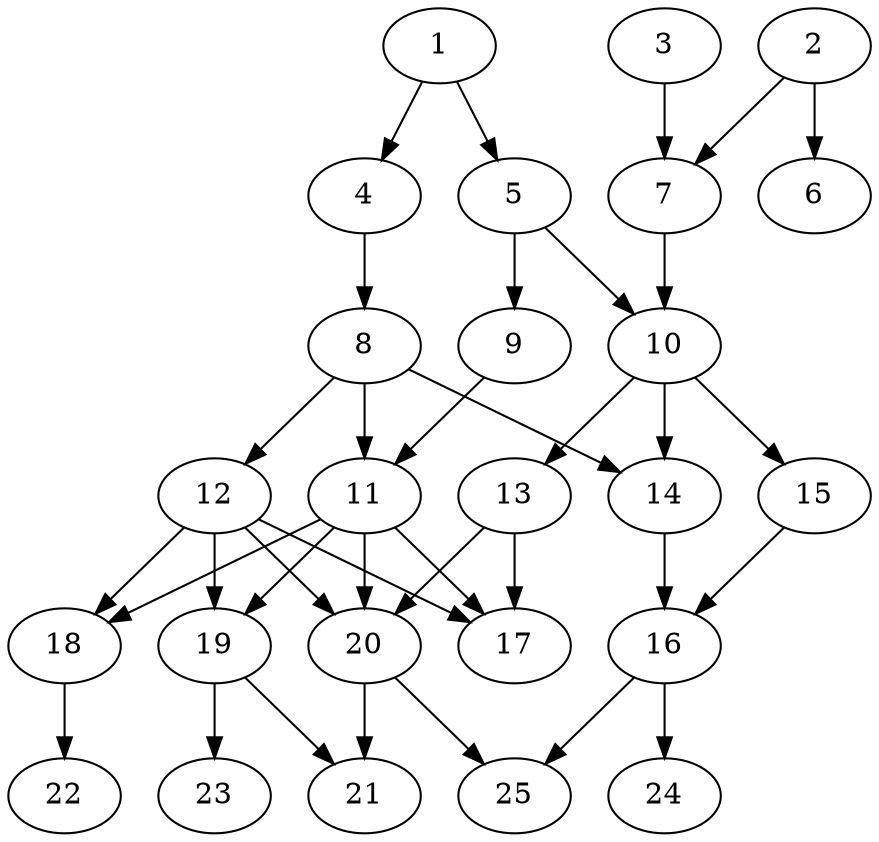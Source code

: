 // DAG automatically generated by daggen at Thu Oct  3 14:00:40 2019
// ./daggen --dot -n 25 --ccr 0.4 --fat 0.5 --regular 0.5 --density 0.5 --mindata 5242880 --maxdata 52428800 
digraph G {
  1 [size="32424960", alpha="0.13", expect_size="12969984"] 
  1 -> 4 [size ="12969984"]
  1 -> 5 [size ="12969984"]
  2 [size="51322880", alpha="0.08", expect_size="20529152"] 
  2 -> 6 [size ="20529152"]
  2 -> 7 [size ="20529152"]
  3 [size="107906560", alpha="0.14", expect_size="43162624"] 
  3 -> 7 [size ="43162624"]
  4 [size="86236160", alpha="0.17", expect_size="34494464"] 
  4 -> 8 [size ="34494464"]
  5 [size="81815040", alpha="0.08", expect_size="32726016"] 
  5 -> 9 [size ="32726016"]
  5 -> 10 [size ="32726016"]
  6 [size="71303680", alpha="0.02", expect_size="28521472"] 
  7 [size="129088000", alpha="0.04", expect_size="51635200"] 
  7 -> 10 [size ="51635200"]
  8 [size="125283840", alpha="0.16", expect_size="50113536"] 
  8 -> 11 [size ="50113536"]
  8 -> 12 [size ="50113536"]
  8 -> 14 [size ="50113536"]
  9 [size="40512000", alpha="0.07", expect_size="16204800"] 
  9 -> 11 [size ="16204800"]
  10 [size="86289920", alpha="0.03", expect_size="34515968"] 
  10 -> 13 [size ="34515968"]
  10 -> 14 [size ="34515968"]
  10 -> 15 [size ="34515968"]
  11 [size="70492160", alpha="0.05", expect_size="28196864"] 
  11 -> 17 [size ="28196864"]
  11 -> 18 [size ="28196864"]
  11 -> 19 [size ="28196864"]
  11 -> 20 [size ="28196864"]
  12 [size="31539200", alpha="0.06", expect_size="12615680"] 
  12 -> 17 [size ="12615680"]
  12 -> 18 [size ="12615680"]
  12 -> 19 [size ="12615680"]
  12 -> 20 [size ="12615680"]
  13 [size="81090560", alpha="0.09", expect_size="32436224"] 
  13 -> 17 [size ="32436224"]
  13 -> 20 [size ="32436224"]
  14 [size="47557120", alpha="0.10", expect_size="19022848"] 
  14 -> 16 [size ="19022848"]
  15 [size="29601280", alpha="0.03", expect_size="11840512"] 
  15 -> 16 [size ="11840512"]
  16 [size="78092800", alpha="0.06", expect_size="31237120"] 
  16 -> 24 [size ="31237120"]
  16 -> 25 [size ="31237120"]
  17 [size="91832320", alpha="0.08", expect_size="36732928"] 
  18 [size="114186240", alpha="0.13", expect_size="45674496"] 
  18 -> 22 [size ="45674496"]
  19 [size="93135360", alpha="0.07", expect_size="37254144"] 
  19 -> 21 [size ="37254144"]
  19 -> 23 [size ="37254144"]
  20 [size="18575360", alpha="0.19", expect_size="7430144"] 
  20 -> 21 [size ="7430144"]
  20 -> 25 [size ="7430144"]
  21 [size="34204160", alpha="0.14", expect_size="13681664"] 
  22 [size="65446400", alpha="0.16", expect_size="26178560"] 
  23 [size="99745280", alpha="0.13", expect_size="39898112"] 
  24 [size="34288640", alpha="0.04", expect_size="13715456"] 
  25 [size="91476480", alpha="0.05", expect_size="36590592"] 
}
